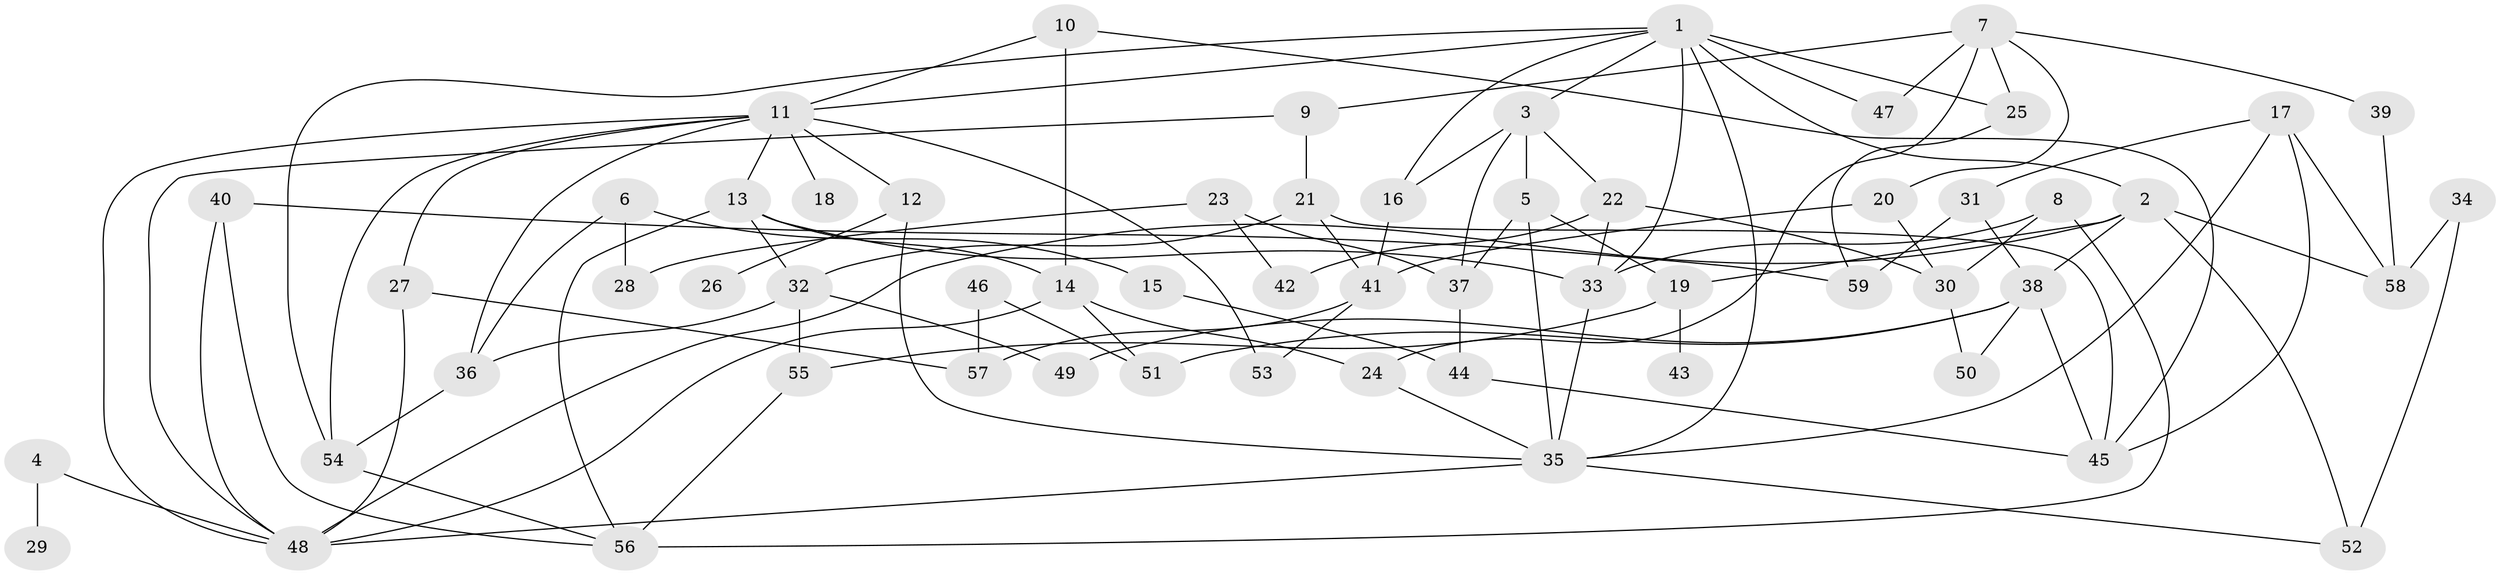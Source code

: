 // original degree distribution, {9: 0.00847457627118644, 6: 0.025423728813559324, 10: 0.01694915254237288, 4: 0.11016949152542373, 3: 0.2627118644067797, 2: 0.288135593220339, 5: 0.059322033898305086, 1: 0.211864406779661, 7: 0.01694915254237288}
// Generated by graph-tools (version 1.1) at 2025/01/03/09/25 03:01:10]
// undirected, 59 vertices, 108 edges
graph export_dot {
graph [start="1"]
  node [color=gray90,style=filled];
  1;
  2;
  3;
  4;
  5;
  6;
  7;
  8;
  9;
  10;
  11;
  12;
  13;
  14;
  15;
  16;
  17;
  18;
  19;
  20;
  21;
  22;
  23;
  24;
  25;
  26;
  27;
  28;
  29;
  30;
  31;
  32;
  33;
  34;
  35;
  36;
  37;
  38;
  39;
  40;
  41;
  42;
  43;
  44;
  45;
  46;
  47;
  48;
  49;
  50;
  51;
  52;
  53;
  54;
  55;
  56;
  57;
  58;
  59;
  1 -- 2 [weight=1.0];
  1 -- 3 [weight=1.0];
  1 -- 11 [weight=1.0];
  1 -- 16 [weight=1.0];
  1 -- 25 [weight=1.0];
  1 -- 33 [weight=1.0];
  1 -- 35 [weight=1.0];
  1 -- 47 [weight=1.0];
  1 -- 54 [weight=1.0];
  2 -- 19 [weight=1.0];
  2 -- 38 [weight=1.0];
  2 -- 48 [weight=1.0];
  2 -- 52 [weight=1.0];
  2 -- 58 [weight=1.0];
  3 -- 5 [weight=1.0];
  3 -- 16 [weight=1.0];
  3 -- 22 [weight=1.0];
  3 -- 37 [weight=1.0];
  4 -- 29 [weight=1.0];
  4 -- 48 [weight=1.0];
  5 -- 19 [weight=1.0];
  5 -- 35 [weight=1.0];
  5 -- 37 [weight=1.0];
  6 -- 15 [weight=1.0];
  6 -- 28 [weight=1.0];
  6 -- 36 [weight=1.0];
  7 -- 9 [weight=1.0];
  7 -- 20 [weight=1.0];
  7 -- 24 [weight=1.0];
  7 -- 25 [weight=1.0];
  7 -- 39 [weight=1.0];
  7 -- 47 [weight=1.0];
  8 -- 30 [weight=1.0];
  8 -- 33 [weight=1.0];
  8 -- 56 [weight=1.0];
  9 -- 21 [weight=1.0];
  9 -- 48 [weight=1.0];
  10 -- 11 [weight=1.0];
  10 -- 14 [weight=1.0];
  10 -- 45 [weight=1.0];
  11 -- 12 [weight=1.0];
  11 -- 13 [weight=1.0];
  11 -- 18 [weight=1.0];
  11 -- 27 [weight=1.0];
  11 -- 36 [weight=1.0];
  11 -- 48 [weight=1.0];
  11 -- 53 [weight=1.0];
  11 -- 54 [weight=1.0];
  12 -- 26 [weight=1.0];
  12 -- 35 [weight=1.0];
  13 -- 14 [weight=1.0];
  13 -- 32 [weight=1.0];
  13 -- 33 [weight=1.0];
  13 -- 56 [weight=1.0];
  14 -- 24 [weight=1.0];
  14 -- 48 [weight=1.0];
  14 -- 51 [weight=1.0];
  15 -- 44 [weight=1.0];
  16 -- 41 [weight=1.0];
  17 -- 31 [weight=1.0];
  17 -- 35 [weight=1.0];
  17 -- 45 [weight=1.0];
  17 -- 58 [weight=1.0];
  19 -- 43 [weight=1.0];
  19 -- 55 [weight=1.0];
  20 -- 30 [weight=1.0];
  20 -- 41 [weight=1.0];
  21 -- 32 [weight=1.0];
  21 -- 41 [weight=1.0];
  21 -- 45 [weight=1.0];
  22 -- 30 [weight=1.0];
  22 -- 33 [weight=1.0];
  22 -- 42 [weight=1.0];
  23 -- 28 [weight=1.0];
  23 -- 37 [weight=1.0];
  23 -- 42 [weight=1.0];
  24 -- 35 [weight=1.0];
  25 -- 59 [weight=1.0];
  27 -- 48 [weight=1.0];
  27 -- 57 [weight=1.0];
  30 -- 50 [weight=1.0];
  31 -- 38 [weight=1.0];
  31 -- 59 [weight=1.0];
  32 -- 36 [weight=1.0];
  32 -- 49 [weight=1.0];
  32 -- 55 [weight=1.0];
  33 -- 35 [weight=1.0];
  34 -- 52 [weight=1.0];
  34 -- 58 [weight=1.0];
  35 -- 48 [weight=1.0];
  35 -- 52 [weight=1.0];
  36 -- 54 [weight=1.0];
  37 -- 44 [weight=1.0];
  38 -- 45 [weight=1.0];
  38 -- 49 [weight=1.0];
  38 -- 50 [weight=1.0];
  38 -- 51 [weight=1.0];
  39 -- 58 [weight=1.0];
  40 -- 48 [weight=1.0];
  40 -- 56 [weight=1.0];
  40 -- 59 [weight=1.0];
  41 -- 53 [weight=1.0];
  41 -- 57 [weight=1.0];
  44 -- 45 [weight=1.0];
  46 -- 51 [weight=1.0];
  46 -- 57 [weight=1.0];
  54 -- 56 [weight=1.0];
  55 -- 56 [weight=1.0];
}
